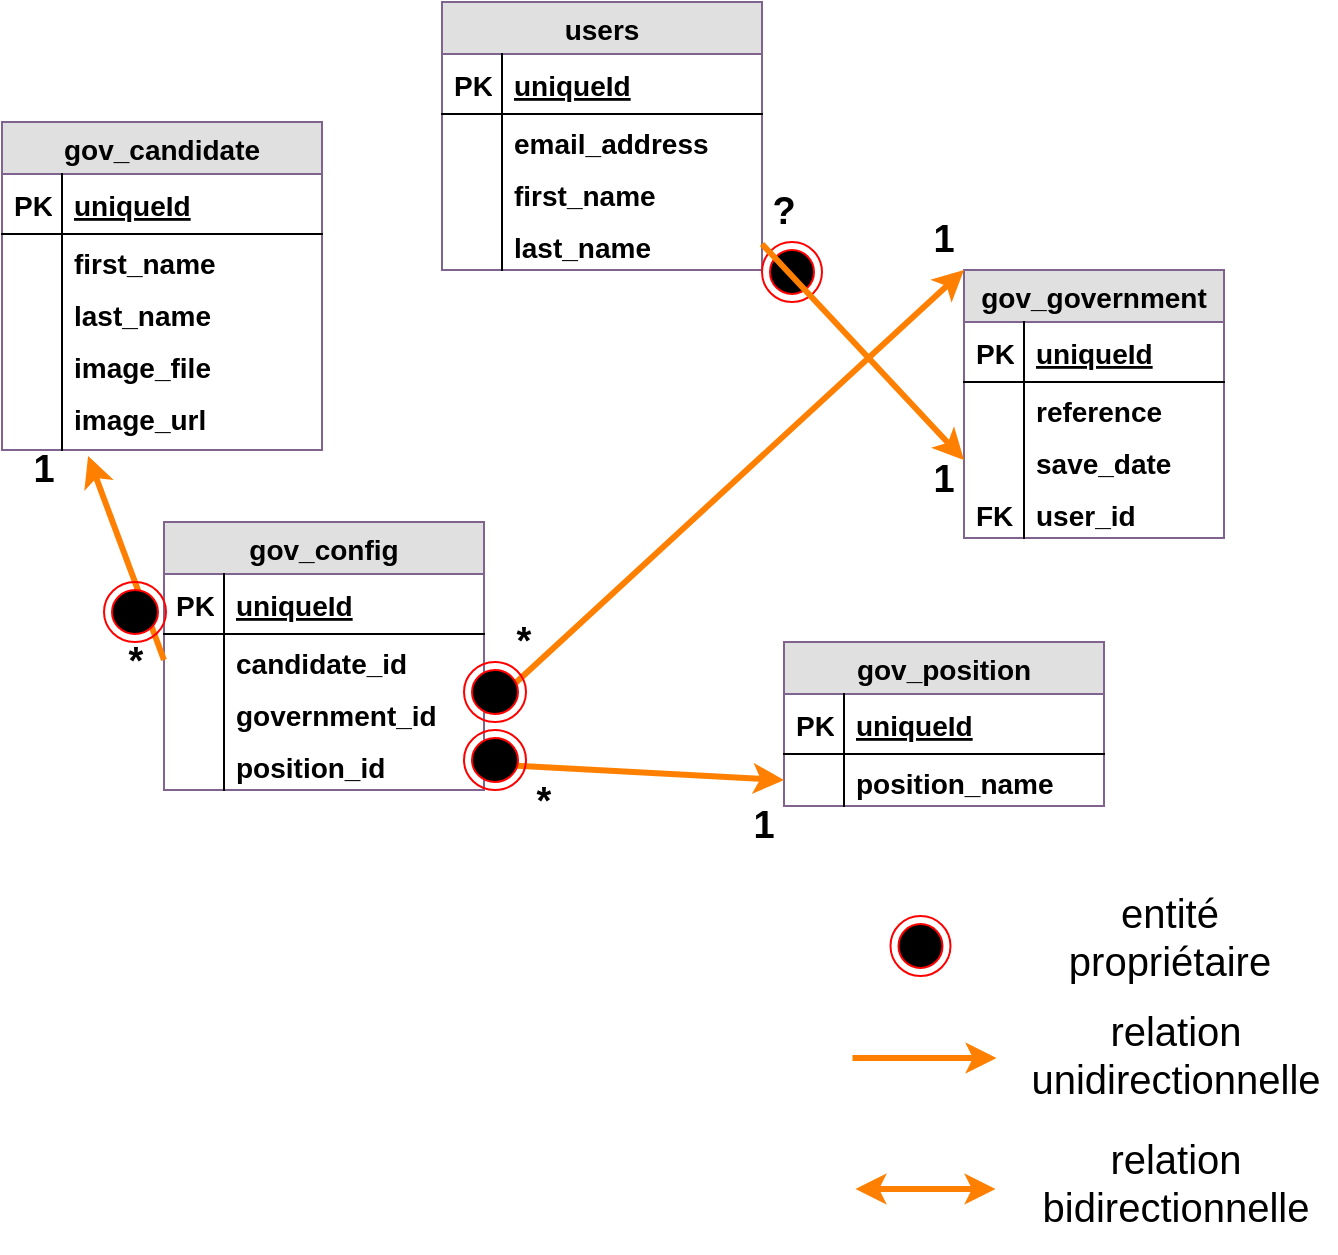 <mxfile version="15.5.9" type="device"><diagram id="_SIcwy3JkE2DtTXccF9a" name="Page-1"><mxGraphModel dx="3516" dy="544" grid="1" gridSize="10" guides="1" tooltips="1" connect="1" arrows="1" fold="1" page="1" pageScale="1" pageWidth="827" pageHeight="1169" math="0" shadow="0"><root><mxCell id="0"/><mxCell id="1" parent="0"/><mxCell id="3VONPUqZJYaLpV85uEN6-111" value="" style="endArrow=classic;html=1;strokeColor=#FF8000;strokeWidth=3;fillColor=#9673A6;exitX=1;exitY=0.5;fontSize=14;" parent="1" edge="1"><mxGeometry width="50" height="50" relative="1" as="geometry"><mxPoint x="-1935.75" y="818" as="sourcePoint"/><mxPoint x="-1863.75" y="818" as="targetPoint"/></mxGeometry></mxCell><mxCell id="3VONPUqZJYaLpV85uEN6-112" value="relation&lt;br&gt;unidirectionnelle&lt;br&gt;" style="text;html=1;strokeColor=none;fillColor=none;align=center;verticalAlign=middle;whiteSpace=wrap;rounded=0;fontSize=20;" parent="1" vertex="1"><mxGeometry x="-1854.25" y="780" width="160" height="71" as="geometry"/></mxCell><mxCell id="3VONPUqZJYaLpV85uEN6-113" value="" style="endArrow=classic;startArrow=classic;html=1;strokeColor=#FF8000;strokeWidth=3;fillColor=#9673A6;exitX=0;exitY=0.75;fontSize=14;" parent="1" edge="1"><mxGeometry width="50" height="50" relative="1" as="geometry"><mxPoint x="-1934.25" y="883.5" as="sourcePoint"/><mxPoint x="-1864.25" y="883.5" as="targetPoint"/></mxGeometry></mxCell><mxCell id="3VONPUqZJYaLpV85uEN6-114" value="relation&lt;br&gt;bidirectionnelle&lt;br&gt;" style="text;html=1;strokeColor=none;fillColor=none;align=center;verticalAlign=middle;whiteSpace=wrap;rounded=0;fontSize=20;" parent="1" vertex="1"><mxGeometry x="-1854.25" y="844.5" width="160" height="71" as="geometry"/></mxCell><mxCell id="3VONPUqZJYaLpV85uEN6-116" value="" style="ellipse;html=1;shape=endState;fillColor=#000000;strokeColor=#ff0000;fontSize=20;align=center;" parent="1" vertex="1"><mxGeometry x="-1916.75" y="747" width="30" height="30" as="geometry"/></mxCell><mxCell id="3VONPUqZJYaLpV85uEN6-117" value="entité &lt;br&gt;propriétaire&lt;br&gt;" style="text;html=1;strokeColor=none;fillColor=none;align=center;verticalAlign=middle;whiteSpace=wrap;rounded=0;fontSize=20;" parent="1" vertex="1"><mxGeometry x="-1856.75" y="730" width="160" height="53" as="geometry"/></mxCell><mxCell id="ImZ-EUiLoHOkZLu2QwFT-1" value="users" style="swimlane;fontStyle=1;childLayout=stackLayout;horizontal=1;startSize=26;fillColor=#e0e0e0;horizontalStack=0;resizeParent=1;resizeParentMax=0;resizeLast=0;collapsible=1;marginBottom=0;swimlaneFillColor=#ffffff;align=center;fontSize=14;strokeColor=#81638F;" parent="1" vertex="1"><mxGeometry x="-2141" y="290" width="160" height="134" as="geometry"><mxRectangle x="-362" y="1530" width="100" height="26" as="alternateBounds"/></mxGeometry></mxCell><mxCell id="ImZ-EUiLoHOkZLu2QwFT-2" value="uniqueId" style="shape=partialRectangle;top=0;left=0;right=0;bottom=1;align=left;verticalAlign=middle;fillColor=none;spacingLeft=34;spacingRight=4;overflow=hidden;rotatable=0;points=[[0,0.5],[1,0.5]];portConstraint=eastwest;dropTarget=0;fontStyle=5;fontSize=14;" parent="ImZ-EUiLoHOkZLu2QwFT-1" vertex="1"><mxGeometry y="26" width="160" height="30" as="geometry"/></mxCell><mxCell id="ImZ-EUiLoHOkZLu2QwFT-3" value="PK" style="shape=partialRectangle;top=0;left=0;bottom=0;fillColor=none;align=left;verticalAlign=middle;spacingLeft=4;spacingRight=4;overflow=hidden;rotatable=0;points=[];portConstraint=eastwest;part=1;fontSize=14;fontStyle=1" parent="ImZ-EUiLoHOkZLu2QwFT-2" vertex="1" connectable="0"><mxGeometry width="30" height="30" as="geometry"/></mxCell><mxCell id="ImZ-EUiLoHOkZLu2QwFT-4" value="email_address" style="shape=partialRectangle;top=0;left=0;right=0;bottom=0;align=left;verticalAlign=top;fillColor=none;spacingLeft=34;spacingRight=4;overflow=hidden;rotatable=0;points=[[0,0.5],[1,0.5]];portConstraint=eastwest;dropTarget=0;fontSize=14;fontStyle=1" parent="ImZ-EUiLoHOkZLu2QwFT-1" vertex="1"><mxGeometry y="56" width="160" height="26" as="geometry"/></mxCell><mxCell id="ImZ-EUiLoHOkZLu2QwFT-5" value="" style="shape=partialRectangle;top=0;left=0;bottom=0;fillColor=none;align=left;verticalAlign=top;spacingLeft=4;spacingRight=4;overflow=hidden;rotatable=0;points=[];portConstraint=eastwest;part=1;fontSize=14;fontStyle=1" parent="ImZ-EUiLoHOkZLu2QwFT-4" vertex="1" connectable="0"><mxGeometry width="30" height="26" as="geometry"/></mxCell><mxCell id="ImZ-EUiLoHOkZLu2QwFT-6" value="first_name" style="shape=partialRectangle;top=0;left=0;right=0;bottom=0;align=left;verticalAlign=top;fillColor=none;spacingLeft=34;spacingRight=4;overflow=hidden;rotatable=0;points=[[0,0.5],[1,0.5]];portConstraint=eastwest;dropTarget=0;fontSize=14;fontStyle=1" parent="ImZ-EUiLoHOkZLu2QwFT-1" vertex="1"><mxGeometry y="82" width="160" height="26" as="geometry"/></mxCell><mxCell id="ImZ-EUiLoHOkZLu2QwFT-7" value="" style="shape=partialRectangle;top=0;left=0;bottom=0;fillColor=none;align=left;verticalAlign=top;spacingLeft=4;spacingRight=4;overflow=hidden;rotatable=0;points=[];portConstraint=eastwest;part=1;fontSize=14;fontStyle=1" parent="ImZ-EUiLoHOkZLu2QwFT-6" vertex="1" connectable="0"><mxGeometry width="30" height="26" as="geometry"/></mxCell><mxCell id="ImZ-EUiLoHOkZLu2QwFT-8" value="last_name" style="shape=partialRectangle;top=0;left=0;right=0;bottom=0;align=left;verticalAlign=top;fillColor=none;spacingLeft=34;spacingRight=4;overflow=hidden;rotatable=0;points=[[0,0.5],[1,0.5]];portConstraint=eastwest;dropTarget=0;fontSize=14;fontStyle=1" parent="ImZ-EUiLoHOkZLu2QwFT-1" vertex="1"><mxGeometry y="108" width="160" height="26" as="geometry"/></mxCell><mxCell id="ImZ-EUiLoHOkZLu2QwFT-9" value="" style="shape=partialRectangle;top=0;left=0;bottom=0;fillColor=none;align=left;verticalAlign=top;spacingLeft=4;spacingRight=4;overflow=hidden;rotatable=0;points=[];portConstraint=eastwest;part=1;fontSize=14;fontStyle=1" parent="ImZ-EUiLoHOkZLu2QwFT-8" vertex="1" connectable="0"><mxGeometry width="30" height="26" as="geometry"/></mxCell><mxCell id="ImZ-EUiLoHOkZLu2QwFT-20" value="gov_position" style="swimlane;fontStyle=1;childLayout=stackLayout;horizontal=1;startSize=26;fillColor=#e0e0e0;horizontalStack=0;resizeParent=1;resizeParentMax=0;resizeLast=0;collapsible=1;marginBottom=0;swimlaneFillColor=#ffffff;align=center;fontSize=14;strokeColor=#81638F;" parent="1" vertex="1"><mxGeometry x="-1970" y="610" width="160" height="82" as="geometry"><mxRectangle x="-362" y="1530" width="100" height="26" as="alternateBounds"/></mxGeometry></mxCell><mxCell id="ImZ-EUiLoHOkZLu2QwFT-21" value="uniqueId" style="shape=partialRectangle;top=0;left=0;right=0;bottom=1;align=left;verticalAlign=middle;fillColor=none;spacingLeft=34;spacingRight=4;overflow=hidden;rotatable=0;points=[[0,0.5],[1,0.5]];portConstraint=eastwest;dropTarget=0;fontStyle=5;fontSize=14;" parent="ImZ-EUiLoHOkZLu2QwFT-20" vertex="1"><mxGeometry y="26" width="160" height="30" as="geometry"/></mxCell><mxCell id="ImZ-EUiLoHOkZLu2QwFT-22" value="PK" style="shape=partialRectangle;top=0;left=0;bottom=0;fillColor=none;align=left;verticalAlign=middle;spacingLeft=4;spacingRight=4;overflow=hidden;rotatable=0;points=[];portConstraint=eastwest;part=1;fontSize=14;fontStyle=1" parent="ImZ-EUiLoHOkZLu2QwFT-21" vertex="1" connectable="0"><mxGeometry width="30" height="30" as="geometry"/></mxCell><mxCell id="ImZ-EUiLoHOkZLu2QwFT-23" value="position_name" style="shape=partialRectangle;top=0;left=0;right=0;bottom=0;align=left;verticalAlign=top;fillColor=none;spacingLeft=34;spacingRight=4;overflow=hidden;rotatable=0;points=[[0,0.5],[1,0.5]];portConstraint=eastwest;dropTarget=0;fontSize=14;fontStyle=1" parent="ImZ-EUiLoHOkZLu2QwFT-20" vertex="1"><mxGeometry y="56" width="160" height="26" as="geometry"/></mxCell><mxCell id="ImZ-EUiLoHOkZLu2QwFT-24" value="" style="shape=partialRectangle;top=0;left=0;bottom=0;fillColor=none;align=left;verticalAlign=top;spacingLeft=4;spacingRight=4;overflow=hidden;rotatable=0;points=[];portConstraint=eastwest;part=1;fontSize=14;" parent="ImZ-EUiLoHOkZLu2QwFT-23" vertex="1" connectable="0"><mxGeometry width="30" height="26" as="geometry"/></mxCell><object label="gov_candidate" test="ee" id="ImZ-EUiLoHOkZLu2QwFT-25"><mxCell style="swimlane;fontStyle=1;childLayout=stackLayout;horizontal=1;startSize=26;fillColor=#e0e0e0;horizontalStack=0;resizeParent=1;resizeParentMax=0;resizeLast=0;collapsible=1;marginBottom=0;swimlaneFillColor=#ffffff;align=center;fontSize=14;strokeColor=#81638F;" parent="1" vertex="1"><mxGeometry x="-2361" y="350" width="160" height="164" as="geometry"><mxRectangle x="-362" y="1530" width="100" height="26" as="alternateBounds"/></mxGeometry></mxCell></object><mxCell id="ImZ-EUiLoHOkZLu2QwFT-26" value="uniqueId" style="shape=partialRectangle;top=0;left=0;right=0;bottom=1;align=left;verticalAlign=middle;fillColor=none;spacingLeft=34;spacingRight=4;overflow=hidden;rotatable=0;points=[[0,0.5],[1,0.5]];portConstraint=eastwest;dropTarget=0;fontStyle=5;fontSize=14;" parent="ImZ-EUiLoHOkZLu2QwFT-25" vertex="1"><mxGeometry y="26" width="160" height="30" as="geometry"/></mxCell><mxCell id="ImZ-EUiLoHOkZLu2QwFT-27" value="PK" style="shape=partialRectangle;top=0;left=0;bottom=0;fillColor=none;align=left;verticalAlign=middle;spacingLeft=4;spacingRight=4;overflow=hidden;rotatable=0;points=[];portConstraint=eastwest;part=1;fontSize=14;fontStyle=1" parent="ImZ-EUiLoHOkZLu2QwFT-26" vertex="1" connectable="0"><mxGeometry width="30" height="30" as="geometry"/></mxCell><mxCell id="ImZ-EUiLoHOkZLu2QwFT-30" value="first_name" style="shape=partialRectangle;top=0;left=0;right=0;bottom=0;align=left;verticalAlign=top;fillColor=none;spacingLeft=34;spacingRight=4;overflow=hidden;rotatable=0;points=[[0,0.5],[1,0.5]];portConstraint=eastwest;dropTarget=0;fontSize=14;fontStyle=1" parent="ImZ-EUiLoHOkZLu2QwFT-25" vertex="1"><mxGeometry y="56" width="160" height="26" as="geometry"/></mxCell><mxCell id="ImZ-EUiLoHOkZLu2QwFT-31" value="" style="shape=partialRectangle;top=0;left=0;bottom=0;fillColor=none;align=left;verticalAlign=top;spacingLeft=4;spacingRight=4;overflow=hidden;rotatable=0;points=[];portConstraint=eastwest;part=1;fontSize=14;fontStyle=1" parent="ImZ-EUiLoHOkZLu2QwFT-30" vertex="1" connectable="0"><mxGeometry width="30" height="26" as="geometry"/></mxCell><mxCell id="ImZ-EUiLoHOkZLu2QwFT-32" value="last_name" style="shape=partialRectangle;top=0;left=0;right=0;bottom=0;align=left;verticalAlign=top;fillColor=none;spacingLeft=34;spacingRight=4;overflow=hidden;rotatable=0;points=[[0,0.5],[1,0.5]];portConstraint=eastwest;dropTarget=0;fontSize=14;fontStyle=1" parent="ImZ-EUiLoHOkZLu2QwFT-25" vertex="1"><mxGeometry y="82" width="160" height="26" as="geometry"/></mxCell><mxCell id="ImZ-EUiLoHOkZLu2QwFT-33" value="" style="shape=partialRectangle;top=0;left=0;bottom=0;fillColor=none;align=left;verticalAlign=top;spacingLeft=4;spacingRight=4;overflow=hidden;rotatable=0;points=[];portConstraint=eastwest;part=1;fontSize=14;fontStyle=1" parent="ImZ-EUiLoHOkZLu2QwFT-32" vertex="1" connectable="0"><mxGeometry width="30" height="26" as="geometry"/></mxCell><mxCell id="ImZ-EUiLoHOkZLu2QwFT-34" value="image_file" style="shape=partialRectangle;top=0;left=0;right=0;bottom=0;align=left;verticalAlign=top;fillColor=none;spacingLeft=34;spacingRight=4;overflow=hidden;rotatable=0;points=[[0,0.5],[1,0.5]];portConstraint=eastwest;dropTarget=0;fontSize=14;fontStyle=1" parent="ImZ-EUiLoHOkZLu2QwFT-25" vertex="1"><mxGeometry y="108" width="160" height="26" as="geometry"/></mxCell><mxCell id="ImZ-EUiLoHOkZLu2QwFT-35" value="" style="shape=partialRectangle;top=0;left=0;bottom=0;fillColor=none;align=left;verticalAlign=top;spacingLeft=4;spacingRight=4;overflow=hidden;rotatable=0;points=[];portConstraint=eastwest;part=1;fontSize=14;fontStyle=1" parent="ImZ-EUiLoHOkZLu2QwFT-34" vertex="1" connectable="0"><mxGeometry width="30" height="26" as="geometry"/></mxCell><mxCell id="ImZ-EUiLoHOkZLu2QwFT-36" value="image_url" style="shape=partialRectangle;top=0;left=0;right=0;bottom=0;align=left;verticalAlign=top;fillColor=none;spacingLeft=34;spacingRight=4;overflow=hidden;rotatable=0;points=[[0,0.5],[1,0.5]];portConstraint=eastwest;dropTarget=0;fontSize=14;fontStyle=1" parent="ImZ-EUiLoHOkZLu2QwFT-25" vertex="1"><mxGeometry y="134" width="160" height="30" as="geometry"/></mxCell><mxCell id="ImZ-EUiLoHOkZLu2QwFT-37" value="" style="shape=partialRectangle;top=0;left=0;bottom=0;fillColor=none;align=left;verticalAlign=top;spacingLeft=4;spacingRight=4;overflow=hidden;rotatable=0;points=[];portConstraint=eastwest;part=1;fontSize=14;fontStyle=1" parent="ImZ-EUiLoHOkZLu2QwFT-36" vertex="1" connectable="0"><mxGeometry width="30" height="30.0" as="geometry"/></mxCell><object label="gov_config" test="ee" id="ImZ-EUiLoHOkZLu2QwFT-38"><mxCell style="swimlane;fontStyle=1;childLayout=stackLayout;horizontal=1;startSize=26;fillColor=#e0e0e0;horizontalStack=0;resizeParent=1;resizeParentMax=0;resizeLast=0;collapsible=1;marginBottom=0;swimlaneFillColor=#ffffff;align=center;fontSize=14;strokeColor=#81638F;" parent="1" vertex="1"><mxGeometry x="-2280" y="550" width="160" height="134" as="geometry"><mxRectangle x="-362" y="1530" width="100" height="26" as="alternateBounds"/></mxGeometry></mxCell></object><mxCell id="ImZ-EUiLoHOkZLu2QwFT-39" value="uniqueId" style="shape=partialRectangle;top=0;left=0;right=0;bottom=1;align=left;verticalAlign=middle;fillColor=none;spacingLeft=34;spacingRight=4;overflow=hidden;rotatable=0;points=[[0,0.5],[1,0.5]];portConstraint=eastwest;dropTarget=0;fontStyle=5;fontSize=14;" parent="ImZ-EUiLoHOkZLu2QwFT-38" vertex="1"><mxGeometry y="26" width="160" height="30" as="geometry"/></mxCell><mxCell id="ImZ-EUiLoHOkZLu2QwFT-40" value="PK" style="shape=partialRectangle;top=0;left=0;bottom=0;fillColor=none;align=left;verticalAlign=middle;spacingLeft=4;spacingRight=4;overflow=hidden;rotatable=0;points=[];portConstraint=eastwest;part=1;fontSize=14;fontStyle=1" parent="ImZ-EUiLoHOkZLu2QwFT-39" vertex="1" connectable="0"><mxGeometry width="30" height="30" as="geometry"/></mxCell><mxCell id="ImZ-EUiLoHOkZLu2QwFT-41" value="candidate_id" style="shape=partialRectangle;top=0;left=0;right=0;bottom=0;align=left;verticalAlign=top;fillColor=none;spacingLeft=34;spacingRight=4;overflow=hidden;rotatable=0;points=[[0,0.5],[1,0.5]];portConstraint=eastwest;dropTarget=0;fontSize=14;fontStyle=1" parent="ImZ-EUiLoHOkZLu2QwFT-38" vertex="1"><mxGeometry y="56" width="160" height="26" as="geometry"/></mxCell><mxCell id="ImZ-EUiLoHOkZLu2QwFT-42" value="" style="shape=partialRectangle;top=0;left=0;bottom=0;fillColor=none;align=left;verticalAlign=top;spacingLeft=4;spacingRight=4;overflow=hidden;rotatable=0;points=[];portConstraint=eastwest;part=1;fontSize=14;fontStyle=1" parent="ImZ-EUiLoHOkZLu2QwFT-41" vertex="1" connectable="0"><mxGeometry width="30" height="26" as="geometry"/></mxCell><mxCell id="ImZ-EUiLoHOkZLu2QwFT-43" value="government_id" style="shape=partialRectangle;top=0;left=0;right=0;bottom=0;align=left;verticalAlign=top;fillColor=none;spacingLeft=34;spacingRight=4;overflow=hidden;rotatable=0;points=[[0,0.5],[1,0.5]];portConstraint=eastwest;dropTarget=0;fontSize=14;fontStyle=1" parent="ImZ-EUiLoHOkZLu2QwFT-38" vertex="1"><mxGeometry y="82" width="160" height="26" as="geometry"/></mxCell><mxCell id="ImZ-EUiLoHOkZLu2QwFT-44" value="" style="shape=partialRectangle;top=0;left=0;bottom=0;fillColor=none;align=left;verticalAlign=top;spacingLeft=4;spacingRight=4;overflow=hidden;rotatable=0;points=[];portConstraint=eastwest;part=1;fontSize=14;fontStyle=1" parent="ImZ-EUiLoHOkZLu2QwFT-43" vertex="1" connectable="0"><mxGeometry width="30" height="26" as="geometry"/></mxCell><mxCell id="ImZ-EUiLoHOkZLu2QwFT-45" value="position_id" style="shape=partialRectangle;top=0;left=0;right=0;bottom=0;align=left;verticalAlign=top;fillColor=none;spacingLeft=34;spacingRight=4;overflow=hidden;rotatable=0;points=[[0,0.5],[1,0.5]];portConstraint=eastwest;dropTarget=0;fontSize=14;fontStyle=1" parent="ImZ-EUiLoHOkZLu2QwFT-38" vertex="1"><mxGeometry y="108" width="160" height="26" as="geometry"/></mxCell><mxCell id="ImZ-EUiLoHOkZLu2QwFT-46" value="" style="shape=partialRectangle;top=0;left=0;bottom=0;fillColor=none;align=left;verticalAlign=top;spacingLeft=4;spacingRight=4;overflow=hidden;rotatable=0;points=[];portConstraint=eastwest;part=1;fontSize=14;fontStyle=1" parent="ImZ-EUiLoHOkZLu2QwFT-45" vertex="1" connectable="0"><mxGeometry width="30" height="26" as="geometry"/></mxCell><object label="gov_government" test="ee" id="ImZ-EUiLoHOkZLu2QwFT-49"><mxCell style="swimlane;fontStyle=1;childLayout=stackLayout;horizontal=1;startSize=26;fillColor=#e0e0e0;horizontalStack=0;resizeParent=1;resizeParentMax=0;resizeLast=0;collapsible=1;marginBottom=0;swimlaneFillColor=#ffffff;align=center;fontSize=14;strokeColor=#81638F;" parent="1" vertex="1"><mxGeometry x="-1880" y="424" width="130" height="134" as="geometry"><mxRectangle x="-362" y="1530" width="100" height="26" as="alternateBounds"/></mxGeometry></mxCell></object><mxCell id="ImZ-EUiLoHOkZLu2QwFT-50" value="uniqueId" style="shape=partialRectangle;top=0;left=0;right=0;bottom=1;align=left;verticalAlign=middle;fillColor=none;spacingLeft=34;spacingRight=4;overflow=hidden;rotatable=0;points=[[0,0.5],[1,0.5]];portConstraint=eastwest;dropTarget=0;fontStyle=5;fontSize=14;" parent="ImZ-EUiLoHOkZLu2QwFT-49" vertex="1"><mxGeometry y="26" width="130" height="30" as="geometry"/></mxCell><mxCell id="ImZ-EUiLoHOkZLu2QwFT-51" value="PK" style="shape=partialRectangle;top=0;left=0;bottom=0;fillColor=none;align=left;verticalAlign=middle;spacingLeft=4;spacingRight=4;overflow=hidden;rotatable=0;points=[];portConstraint=eastwest;part=1;fontSize=14;fontStyle=1" parent="ImZ-EUiLoHOkZLu2QwFT-50" vertex="1" connectable="0"><mxGeometry width="30" height="30" as="geometry"/></mxCell><mxCell id="ImZ-EUiLoHOkZLu2QwFT-52" value="reference" style="shape=partialRectangle;top=0;left=0;right=0;bottom=0;align=left;verticalAlign=top;fillColor=none;spacingLeft=34;spacingRight=4;overflow=hidden;rotatable=0;points=[[0,0.5],[1,0.5]];portConstraint=eastwest;dropTarget=0;fontSize=14;fontStyle=1" parent="ImZ-EUiLoHOkZLu2QwFT-49" vertex="1"><mxGeometry y="56" width="130" height="26" as="geometry"/></mxCell><mxCell id="ImZ-EUiLoHOkZLu2QwFT-53" value="" style="shape=partialRectangle;top=0;left=0;bottom=0;fillColor=none;align=left;verticalAlign=top;spacingLeft=4;spacingRight=4;overflow=hidden;rotatable=0;points=[];portConstraint=eastwest;part=1;fontSize=14;fontStyle=1" parent="ImZ-EUiLoHOkZLu2QwFT-52" vertex="1" connectable="0"><mxGeometry width="30" height="26" as="geometry"/></mxCell><mxCell id="ImZ-EUiLoHOkZLu2QwFT-54" value="save_date" style="shape=partialRectangle;top=0;left=0;right=0;bottom=0;align=left;verticalAlign=top;fillColor=none;spacingLeft=34;spacingRight=4;overflow=hidden;rotatable=0;points=[[0,0.5],[1,0.5]];portConstraint=eastwest;dropTarget=0;fontSize=14;fontStyle=1" parent="ImZ-EUiLoHOkZLu2QwFT-49" vertex="1"><mxGeometry y="82" width="130" height="26" as="geometry"/></mxCell><mxCell id="ImZ-EUiLoHOkZLu2QwFT-55" value="" style="shape=partialRectangle;top=0;left=0;bottom=0;fillColor=none;align=left;verticalAlign=top;spacingLeft=4;spacingRight=4;overflow=hidden;rotatable=0;points=[];portConstraint=eastwest;part=1;fontSize=14;fontStyle=1" parent="ImZ-EUiLoHOkZLu2QwFT-54" vertex="1" connectable="0"><mxGeometry width="30" height="26" as="geometry"/></mxCell><mxCell id="ImZ-EUiLoHOkZLu2QwFT-56" value="user_id" style="shape=partialRectangle;top=0;left=0;right=0;bottom=0;align=left;verticalAlign=top;fillColor=none;spacingLeft=34;spacingRight=4;overflow=hidden;rotatable=0;points=[[0,0.5],[1,0.5]];portConstraint=eastwest;dropTarget=0;fontSize=14;fontStyle=1" parent="ImZ-EUiLoHOkZLu2QwFT-49" vertex="1"><mxGeometry y="108" width="130" height="26" as="geometry"/></mxCell><mxCell id="ImZ-EUiLoHOkZLu2QwFT-57" value="FK" style="shape=partialRectangle;top=0;left=0;bottom=0;fillColor=none;align=left;verticalAlign=top;spacingLeft=4;spacingRight=4;overflow=hidden;rotatable=0;points=[];portConstraint=eastwest;part=1;fontSize=14;fontStyle=1" parent="ImZ-EUiLoHOkZLu2QwFT-56" vertex="1" connectable="0"><mxGeometry width="30" height="26" as="geometry"/></mxCell><mxCell id="ImZ-EUiLoHOkZLu2QwFT-62" value="" style="endArrow=classic;html=1;strokeColor=#FF8000;strokeWidth=3;fillColor=#9673A6;exitX=1;exitY=0.5;fontSize=14;exitDx=0;exitDy=0;entryX=0;entryY=0.5;entryDx=0;entryDy=0;" parent="1" source="ImZ-EUiLoHOkZLu2QwFT-45" target="ImZ-EUiLoHOkZLu2QwFT-23" edge="1"><mxGeometry width="50" height="50" relative="1" as="geometry"><mxPoint x="-2097" y="760" as="sourcePoint"/><mxPoint x="-2025" y="760" as="targetPoint"/></mxGeometry></mxCell><mxCell id="ImZ-EUiLoHOkZLu2QwFT-63" value="" style="ellipse;html=1;shape=endState;fillColor=#000000;strokeColor=#ff0000;fontSize=20;align=center;" parent="1" vertex="1"><mxGeometry x="-1981" y="410" width="30" height="30" as="geometry"/></mxCell><mxCell id="ImZ-EUiLoHOkZLu2QwFT-64" value="&lt;font size=&quot;1&quot;&gt;&lt;b style=&quot;font-size: 19px&quot;&gt;?&lt;/b&gt;&lt;/font&gt;" style="text;html=1;strokeColor=none;fillColor=none;align=center;verticalAlign=middle;whiteSpace=wrap;rounded=0;" parent="1" vertex="1"><mxGeometry x="-2000" y="380" width="60" height="30" as="geometry"/></mxCell><mxCell id="ImZ-EUiLoHOkZLu2QwFT-65" value="&lt;font size=&quot;1&quot;&gt;&lt;b style=&quot;font-size: 19px&quot;&gt;1&lt;/b&gt;&lt;/font&gt;" style="text;html=1;strokeColor=none;fillColor=none;align=center;verticalAlign=middle;whiteSpace=wrap;rounded=0;" parent="1" vertex="1"><mxGeometry x="-1920" y="514" width="60" height="30" as="geometry"/></mxCell><mxCell id="ImZ-EUiLoHOkZLu2QwFT-66" value="" style="endArrow=classic;html=1;strokeColor=#FF8000;strokeWidth=3;fillColor=#9673A6;exitX=0;exitY=0.5;fontSize=14;exitDx=0;exitDy=0;entryX=0.269;entryY=1.1;entryDx=0;entryDy=0;entryPerimeter=0;" parent="1" source="ImZ-EUiLoHOkZLu2QwFT-41" target="ImZ-EUiLoHOkZLu2QwFT-36" edge="1"><mxGeometry width="50" height="50" relative="1" as="geometry"><mxPoint x="-2420" y="702" as="sourcePoint"/><mxPoint x="-2304" y="660" as="targetPoint"/></mxGeometry></mxCell><mxCell id="ImZ-EUiLoHOkZLu2QwFT-67" value="" style="endArrow=classic;html=1;strokeColor=#FF8000;strokeWidth=3;fillColor=#9673A6;exitX=1;exitY=0.5;fontSize=14;exitDx=0;exitDy=0;entryX=0;entryY=0;entryDx=0;entryDy=0;" parent="1" source="ImZ-EUiLoHOkZLu2QwFT-43" target="ImZ-EUiLoHOkZLu2QwFT-49" edge="1"><mxGeometry width="50" height="50" relative="1" as="geometry"><mxPoint x="-2106" y="712" as="sourcePoint"/><mxPoint x="-1990" y="670" as="targetPoint"/></mxGeometry></mxCell><mxCell id="ImZ-EUiLoHOkZLu2QwFT-69" value="" style="endArrow=classic;html=1;strokeColor=#FF8000;strokeWidth=3;fillColor=#9673A6;exitX=1;exitY=0.5;fontSize=14;exitDx=0;exitDy=0;entryX=0;entryY=0.5;entryDx=0;entryDy=0;" parent="1" source="ImZ-EUiLoHOkZLu2QwFT-8" target="ImZ-EUiLoHOkZLu2QwFT-54" edge="1"><mxGeometry width="50" height="50" relative="1" as="geometry"><mxPoint x="-2110" y="655" as="sourcePoint"/><mxPoint x="-1870" y="434" as="targetPoint"/></mxGeometry></mxCell><mxCell id="ImZ-EUiLoHOkZLu2QwFT-72" value="" style="ellipse;html=1;shape=endState;fillColor=#000000;strokeColor=#ff0000;fontSize=20;align=center;" parent="1" vertex="1"><mxGeometry x="-2130" y="620" width="31" height="30" as="geometry"/></mxCell><mxCell id="ImZ-EUiLoHOkZLu2QwFT-73" value="&lt;font size=&quot;1&quot;&gt;&lt;b style=&quot;font-size: 19px&quot;&gt;1&lt;/b&gt;&lt;/font&gt;" style="text;html=1;strokeColor=none;fillColor=none;align=center;verticalAlign=middle;whiteSpace=wrap;rounded=0;" parent="1" vertex="1"><mxGeometry x="-1920" y="394" width="60" height="30" as="geometry"/></mxCell><mxCell id="ImZ-EUiLoHOkZLu2QwFT-74" value="&lt;font size=&quot;1&quot;&gt;&lt;b style=&quot;font-size: 19px&quot;&gt;*&lt;/b&gt;&lt;/font&gt;" style="text;html=1;strokeColor=none;fillColor=none;align=center;verticalAlign=middle;whiteSpace=wrap;rounded=0;" parent="1" vertex="1"><mxGeometry x="-2120" y="600" width="40" height="20" as="geometry"/></mxCell><mxCell id="ImZ-EUiLoHOkZLu2QwFT-75" value="" style="ellipse;html=1;shape=endState;fillColor=#000000;strokeColor=#ff0000;fontSize=20;align=center;" parent="1" vertex="1"><mxGeometry x="-2310" y="580" width="31" height="30" as="geometry"/></mxCell><mxCell id="ImZ-EUiLoHOkZLu2QwFT-76" value="&lt;font size=&quot;1&quot;&gt;&lt;b style=&quot;font-size: 19px&quot;&gt;1&lt;/b&gt;&lt;/font&gt;" style="text;html=1;strokeColor=none;fillColor=none;align=center;verticalAlign=middle;whiteSpace=wrap;rounded=0;" parent="1" vertex="1"><mxGeometry x="-2360" y="514" width="40" height="20" as="geometry"/></mxCell><mxCell id="ImZ-EUiLoHOkZLu2QwFT-77" value="&lt;font size=&quot;1&quot;&gt;&lt;b style=&quot;font-size: 19px&quot;&gt;*&lt;/b&gt;&lt;/font&gt;" style="text;html=1;strokeColor=none;fillColor=none;align=center;verticalAlign=middle;whiteSpace=wrap;rounded=0;" parent="1" vertex="1"><mxGeometry x="-2314.5" y="610" width="40" height="20" as="geometry"/></mxCell><mxCell id="ImZ-EUiLoHOkZLu2QwFT-78" value="" style="ellipse;html=1;shape=endState;fillColor=#000000;strokeColor=#ff0000;fontSize=20;align=center;" parent="1" vertex="1"><mxGeometry x="-2130" y="654" width="31" height="30" as="geometry"/></mxCell><mxCell id="ImZ-EUiLoHOkZLu2QwFT-79" value="&lt;font size=&quot;1&quot;&gt;&lt;b style=&quot;font-size: 19px&quot;&gt;*&lt;/b&gt;&lt;/font&gt;" style="text;html=1;strokeColor=none;fillColor=none;align=center;verticalAlign=middle;whiteSpace=wrap;rounded=0;" parent="1" vertex="1"><mxGeometry x="-2110" y="680" width="40" height="20" as="geometry"/></mxCell><mxCell id="ImZ-EUiLoHOkZLu2QwFT-80" value="&lt;font style=&quot;font-size: 19px&quot;&gt;&lt;b&gt;1&lt;/b&gt;&lt;/font&gt;" style="text;html=1;strokeColor=none;fillColor=none;align=center;verticalAlign=middle;whiteSpace=wrap;rounded=0;" parent="1" vertex="1"><mxGeometry x="-2000" y="692" width="40" height="20" as="geometry"/></mxCell></root></mxGraphModel></diagram></mxfile>